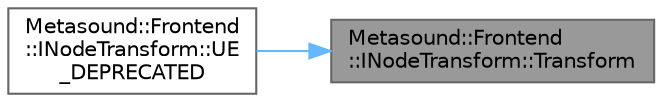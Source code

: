 digraph "Metasound::Frontend::INodeTransform::Transform"
{
 // INTERACTIVE_SVG=YES
 // LATEX_PDF_SIZE
  bgcolor="transparent";
  edge [fontname=Helvetica,fontsize=10,labelfontname=Helvetica,labelfontsize=10];
  node [fontname=Helvetica,fontsize=10,shape=box,height=0.2,width=0.4];
  rankdir="RL";
  Node1 [id="Node000001",label="Metasound::Frontend\l::INodeTransform::Transform",height=0.2,width=0.4,color="gray40", fillcolor="grey60", style="filled", fontcolor="black",tooltip="Return true if the node was modified, false otherwise."];
  Node1 -> Node2 [id="edge1_Node000001_Node000002",dir="back",color="steelblue1",style="solid",tooltip=" "];
  Node2 [id="Node000002",label="Metasound::Frontend\l::INodeTransform::UE\l_DEPRECATED",height=0.2,width=0.4,color="grey40", fillcolor="white", style="filled",URL="$dc/dbb/classMetasound_1_1Frontend_1_1INodeTransform.html#a8900c42945999d370571d4bf67db0ea1",tooltip=" "];
}
